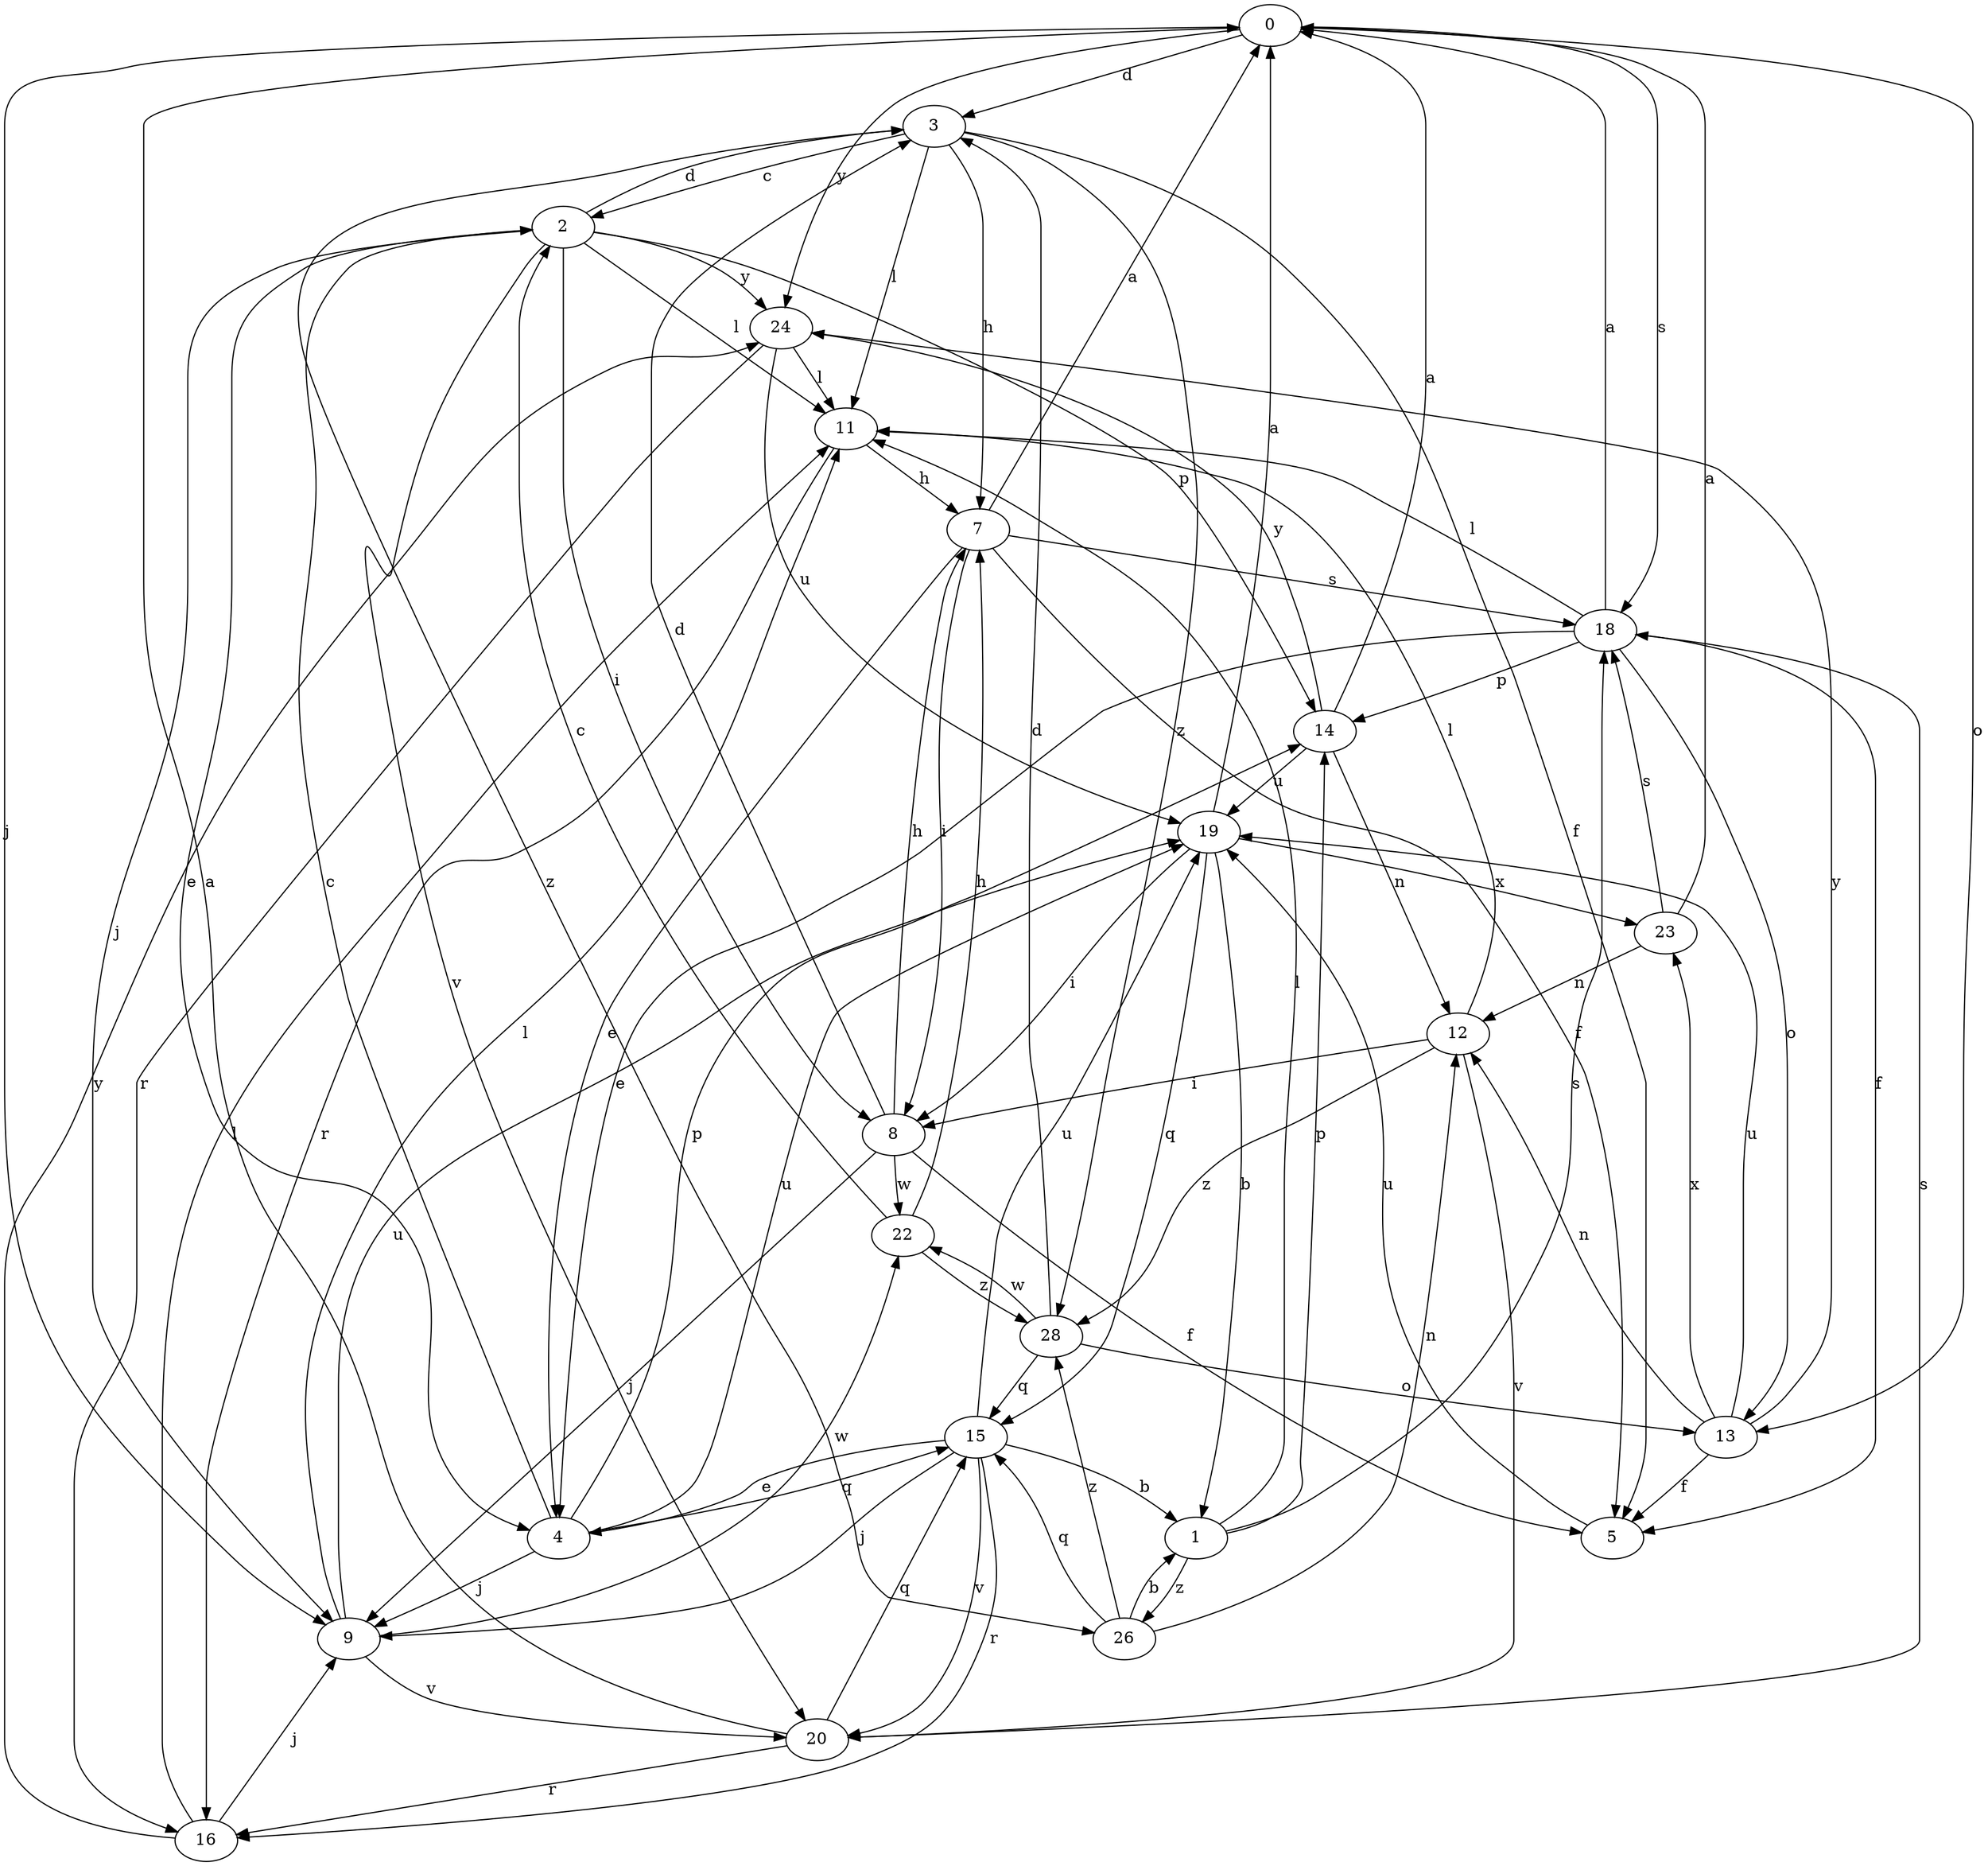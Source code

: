 strict digraph  {
0;
1;
2;
3;
4;
5;
7;
8;
9;
11;
12;
13;
14;
15;
16;
18;
19;
20;
22;
23;
24;
26;
28;
0 -> 3  [label=d];
0 -> 9  [label=j];
0 -> 13  [label=o];
0 -> 18  [label=s];
0 -> 24  [label=y];
1 -> 11  [label=l];
1 -> 14  [label=p];
1 -> 18  [label=s];
1 -> 26  [label=z];
2 -> 3  [label=d];
2 -> 4  [label=e];
2 -> 8  [label=i];
2 -> 9  [label=j];
2 -> 11  [label=l];
2 -> 14  [label=p];
2 -> 20  [label=v];
2 -> 24  [label=y];
3 -> 2  [label=c];
3 -> 5  [label=f];
3 -> 7  [label=h];
3 -> 11  [label=l];
3 -> 26  [label=z];
3 -> 28  [label=z];
4 -> 2  [label=c];
4 -> 9  [label=j];
4 -> 14  [label=p];
4 -> 15  [label=q];
4 -> 19  [label=u];
5 -> 19  [label=u];
7 -> 0  [label=a];
7 -> 4  [label=e];
7 -> 5  [label=f];
7 -> 8  [label=i];
7 -> 18  [label=s];
8 -> 3  [label=d];
8 -> 5  [label=f];
8 -> 7  [label=h];
8 -> 9  [label=j];
8 -> 22  [label=w];
9 -> 11  [label=l];
9 -> 19  [label=u];
9 -> 20  [label=v];
9 -> 22  [label=w];
11 -> 7  [label=h];
11 -> 16  [label=r];
12 -> 8  [label=i];
12 -> 11  [label=l];
12 -> 20  [label=v];
12 -> 28  [label=z];
13 -> 5  [label=f];
13 -> 12  [label=n];
13 -> 19  [label=u];
13 -> 23  [label=x];
13 -> 24  [label=y];
14 -> 0  [label=a];
14 -> 12  [label=n];
14 -> 19  [label=u];
14 -> 24  [label=y];
15 -> 1  [label=b];
15 -> 4  [label=e];
15 -> 9  [label=j];
15 -> 16  [label=r];
15 -> 19  [label=u];
15 -> 20  [label=v];
16 -> 9  [label=j];
16 -> 11  [label=l];
16 -> 24  [label=y];
18 -> 0  [label=a];
18 -> 4  [label=e];
18 -> 5  [label=f];
18 -> 11  [label=l];
18 -> 13  [label=o];
18 -> 14  [label=p];
19 -> 0  [label=a];
19 -> 1  [label=b];
19 -> 8  [label=i];
19 -> 15  [label=q];
19 -> 23  [label=x];
20 -> 0  [label=a];
20 -> 15  [label=q];
20 -> 16  [label=r];
20 -> 18  [label=s];
22 -> 2  [label=c];
22 -> 7  [label=h];
22 -> 28  [label=z];
23 -> 0  [label=a];
23 -> 12  [label=n];
23 -> 18  [label=s];
24 -> 11  [label=l];
24 -> 16  [label=r];
24 -> 19  [label=u];
26 -> 1  [label=b];
26 -> 12  [label=n];
26 -> 15  [label=q];
26 -> 28  [label=z];
28 -> 3  [label=d];
28 -> 13  [label=o];
28 -> 15  [label=q];
28 -> 22  [label=w];
}
